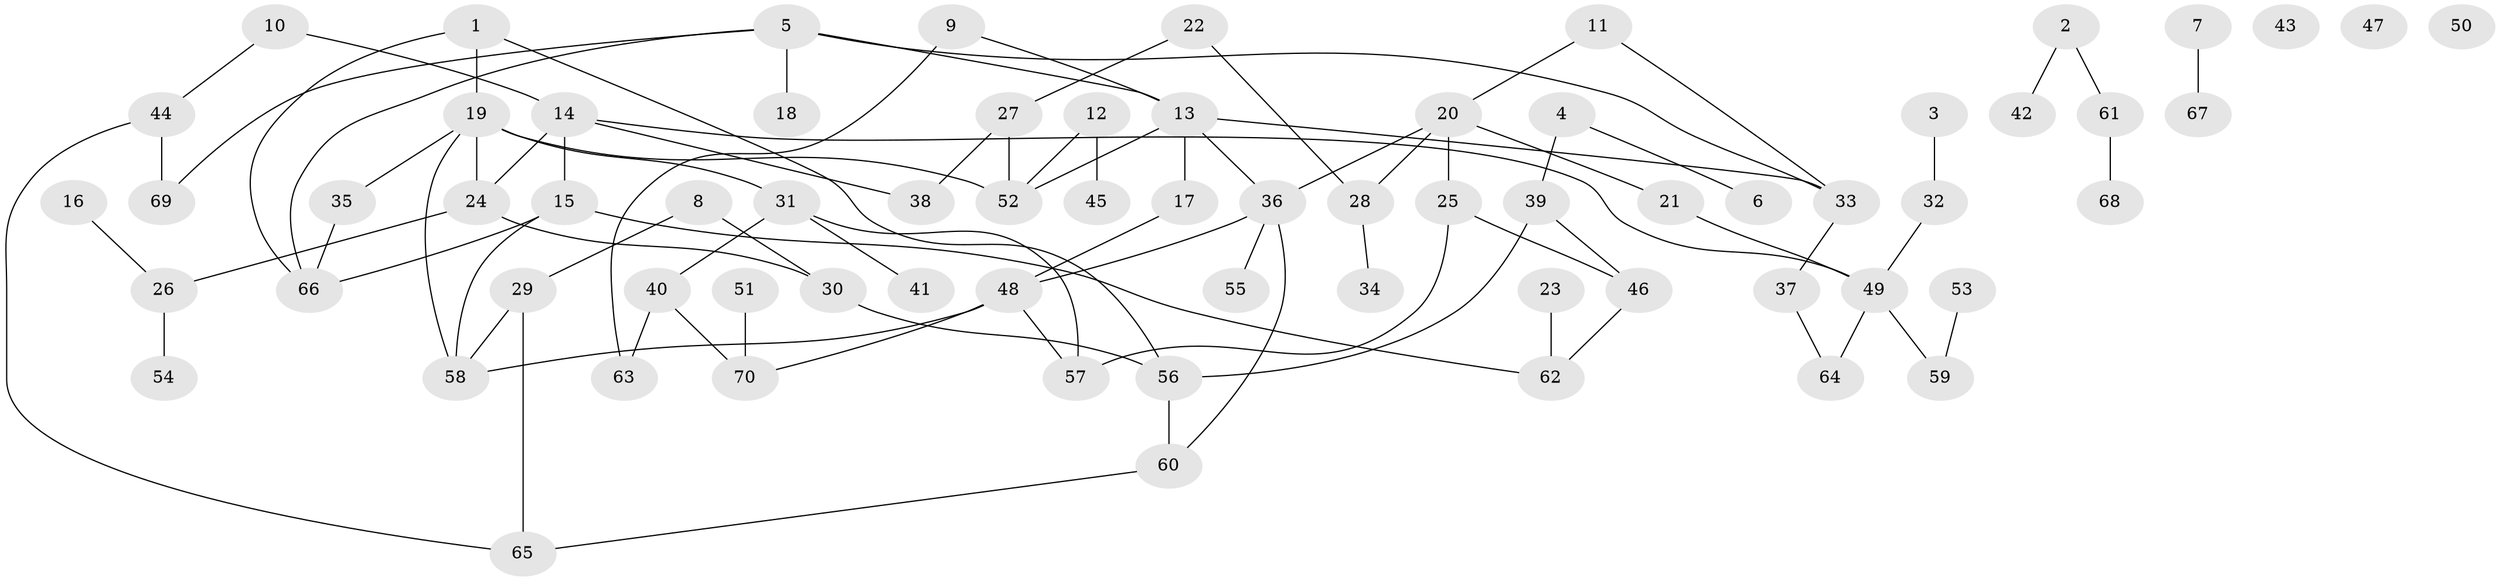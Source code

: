 // Generated by graph-tools (version 1.1) at 2025/49/03/09/25 03:49:15]
// undirected, 70 vertices, 88 edges
graph export_dot {
graph [start="1"]
  node [color=gray90,style=filled];
  1;
  2;
  3;
  4;
  5;
  6;
  7;
  8;
  9;
  10;
  11;
  12;
  13;
  14;
  15;
  16;
  17;
  18;
  19;
  20;
  21;
  22;
  23;
  24;
  25;
  26;
  27;
  28;
  29;
  30;
  31;
  32;
  33;
  34;
  35;
  36;
  37;
  38;
  39;
  40;
  41;
  42;
  43;
  44;
  45;
  46;
  47;
  48;
  49;
  50;
  51;
  52;
  53;
  54;
  55;
  56;
  57;
  58;
  59;
  60;
  61;
  62;
  63;
  64;
  65;
  66;
  67;
  68;
  69;
  70;
  1 -- 19;
  1 -- 56;
  1 -- 66;
  2 -- 42;
  2 -- 61;
  3 -- 32;
  4 -- 6;
  4 -- 39;
  5 -- 13;
  5 -- 18;
  5 -- 33;
  5 -- 66;
  5 -- 69;
  7 -- 67;
  8 -- 29;
  8 -- 30;
  9 -- 13;
  9 -- 63;
  10 -- 14;
  10 -- 44;
  11 -- 20;
  11 -- 33;
  12 -- 45;
  12 -- 52;
  13 -- 17;
  13 -- 33;
  13 -- 36;
  13 -- 52;
  14 -- 15;
  14 -- 24;
  14 -- 38;
  14 -- 49;
  15 -- 58;
  15 -- 62;
  15 -- 66;
  16 -- 26;
  17 -- 48;
  19 -- 24;
  19 -- 31;
  19 -- 35;
  19 -- 52;
  19 -- 58;
  20 -- 21;
  20 -- 25;
  20 -- 28;
  20 -- 36;
  21 -- 49;
  22 -- 27;
  22 -- 28;
  23 -- 62;
  24 -- 26;
  24 -- 30;
  25 -- 46;
  25 -- 57;
  26 -- 54;
  27 -- 38;
  27 -- 52;
  28 -- 34;
  29 -- 58;
  29 -- 65;
  30 -- 56;
  31 -- 40;
  31 -- 41;
  31 -- 57;
  32 -- 49;
  33 -- 37;
  35 -- 66;
  36 -- 48;
  36 -- 55;
  36 -- 60;
  37 -- 64;
  39 -- 46;
  39 -- 56;
  40 -- 63;
  40 -- 70;
  44 -- 65;
  44 -- 69;
  46 -- 62;
  48 -- 57;
  48 -- 58;
  48 -- 70;
  49 -- 59;
  49 -- 64;
  51 -- 70;
  53 -- 59;
  56 -- 60;
  60 -- 65;
  61 -- 68;
}
